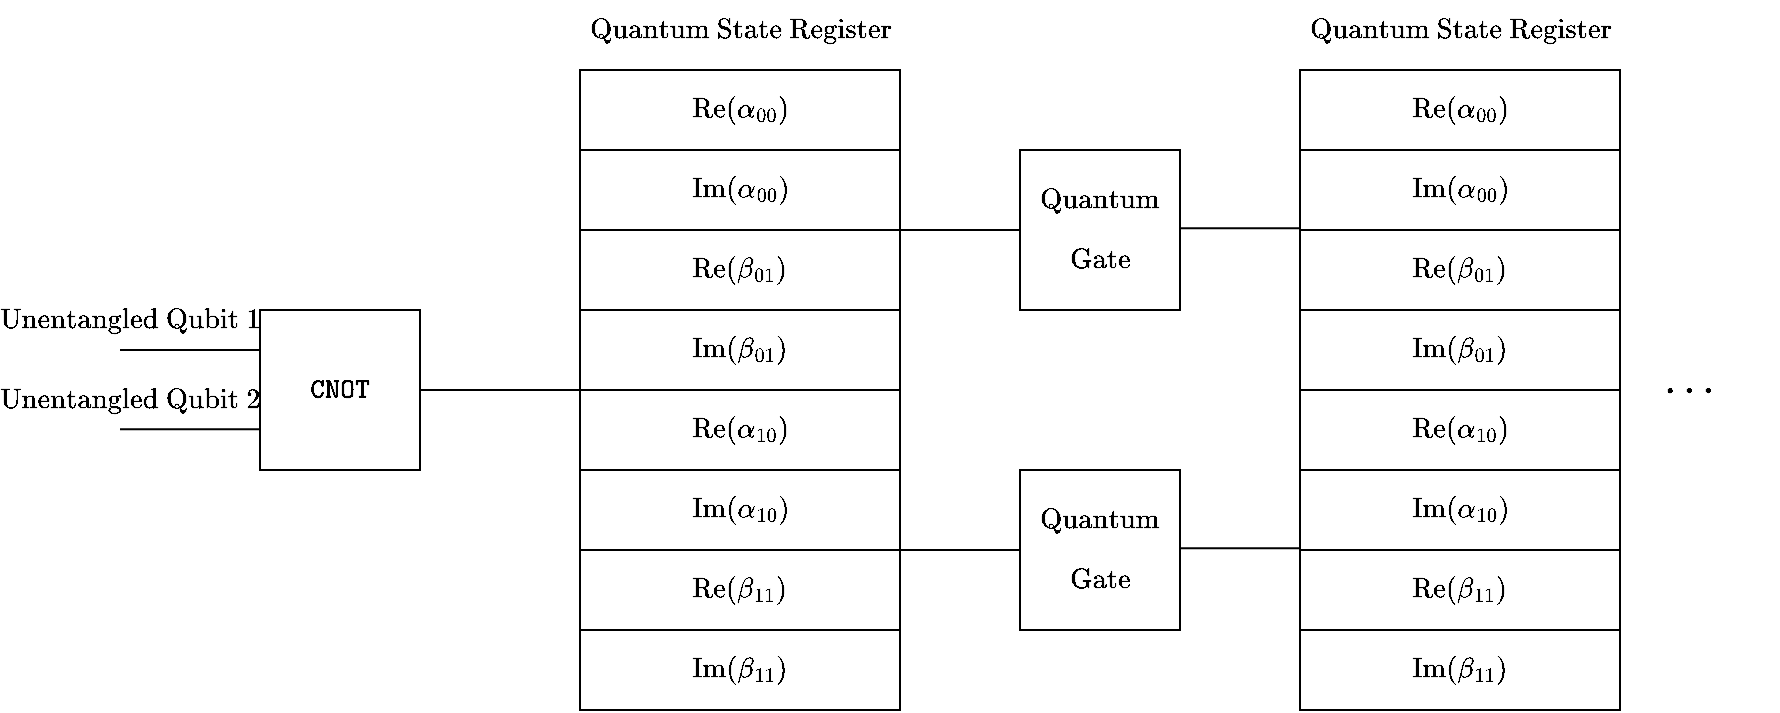 <mxfile version="24.7.17">
  <diagram name="Page-1" id="jZ0LxyZV7y2Rt8qekWQ8">
    <mxGraphModel dx="1195" dy="703" grid="1" gridSize="10" guides="1" tooltips="1" connect="1" arrows="1" fold="1" page="1" pageScale="1" pageWidth="1169" pageHeight="827" math="1" shadow="0">
      <root>
        <mxCell id="0" />
        <mxCell id="1" parent="0" />
        <mxCell id="7bcrf3msrehZK2Avg0mC-96" value="$$\text{Quantum State Register}$$" style="text;html=1;align=center;verticalAlign=middle;whiteSpace=wrap;rounded=0;" vertex="1" parent="1">
          <mxGeometry x="445" y="239" width="160" height="20" as="geometry" />
        </mxCell>
        <mxCell id="7bcrf3msrehZK2Avg0mC-137" style="edgeStyle=orthogonalEdgeStyle;rounded=0;orthogonalLoop=1;jettySize=auto;html=1;exitX=1;exitY=0.5;exitDx=0;exitDy=0;entryX=0;entryY=0;entryDx=0;entryDy=0;endArrow=none;endFill=0;" edge="1" parent="1" source="7bcrf3msrehZK2Avg0mC-104" target="7bcrf3msrehZK2Avg0mC-114">
          <mxGeometry relative="1" as="geometry">
            <Array as="points">
              <mxPoint x="425" y="429" />
              <mxPoint x="425" y="429" />
            </Array>
          </mxGeometry>
        </mxCell>
        <mxCell id="7bcrf3msrehZK2Avg0mC-104" value="$$\texttt{CNOT}$$" style="rounded=0;whiteSpace=wrap;html=1;" vertex="1" parent="1">
          <mxGeometry x="285" y="389" width="80" height="80" as="geometry" />
        </mxCell>
        <mxCell id="7bcrf3msrehZK2Avg0mC-105" value="" style="rounded=0;whiteSpace=wrap;html=1;" vertex="1" parent="1">
          <mxGeometry x="445" y="269" width="160" height="40" as="geometry" />
        </mxCell>
        <mxCell id="7bcrf3msrehZK2Avg0mC-106" value="$$\text{Re}(\alpha_{00})$$" style="text;html=1;align=center;verticalAlign=middle;whiteSpace=wrap;rounded=0;" vertex="1" parent="1">
          <mxGeometry x="445" y="269" width="160" height="40" as="geometry" />
        </mxCell>
        <mxCell id="7bcrf3msrehZK2Avg0mC-107" value="" style="rounded=0;whiteSpace=wrap;html=1;" vertex="1" parent="1">
          <mxGeometry x="445" y="309" width="160" height="40" as="geometry" />
        </mxCell>
        <mxCell id="7bcrf3msrehZK2Avg0mC-108" value="$$\text{Im}(\alpha_{00})$$" style="text;html=1;align=center;verticalAlign=middle;whiteSpace=wrap;rounded=0;" vertex="1" parent="1">
          <mxGeometry x="445" y="309" width="160" height="40" as="geometry" />
        </mxCell>
        <mxCell id="7bcrf3msrehZK2Avg0mC-109" value="" style="rounded=0;whiteSpace=wrap;html=1;" vertex="1" parent="1">
          <mxGeometry x="445" y="349" width="160" height="40" as="geometry" />
        </mxCell>
        <mxCell id="7bcrf3msrehZK2Avg0mC-110" value="$$\text{Re}(\beta_{01})$$" style="text;html=1;align=center;verticalAlign=middle;whiteSpace=wrap;rounded=0;" vertex="1" parent="1">
          <mxGeometry x="445" y="349" width="160" height="40" as="geometry" />
        </mxCell>
        <mxCell id="7bcrf3msrehZK2Avg0mC-111" value="" style="rounded=0;whiteSpace=wrap;html=1;" vertex="1" parent="1">
          <mxGeometry x="445" y="389" width="160" height="40" as="geometry" />
        </mxCell>
        <mxCell id="7bcrf3msrehZK2Avg0mC-112" value="$$\text{Im}(\beta_{01})$$" style="text;html=1;align=center;verticalAlign=middle;whiteSpace=wrap;rounded=0;" vertex="1" parent="1">
          <mxGeometry x="445" y="389" width="160" height="40" as="geometry" />
        </mxCell>
        <mxCell id="7bcrf3msrehZK2Avg0mC-113" value="" style="rounded=0;whiteSpace=wrap;html=1;" vertex="1" parent="1">
          <mxGeometry x="445" y="429" width="160" height="40" as="geometry" />
        </mxCell>
        <mxCell id="7bcrf3msrehZK2Avg0mC-114" value="$$\text{Re}(\alpha_{10})$$" style="text;html=1;align=center;verticalAlign=middle;whiteSpace=wrap;rounded=0;" vertex="1" parent="1">
          <mxGeometry x="445" y="429" width="160" height="40" as="geometry" />
        </mxCell>
        <mxCell id="7bcrf3msrehZK2Avg0mC-115" value="" style="rounded=0;whiteSpace=wrap;html=1;" vertex="1" parent="1">
          <mxGeometry x="445" y="469" width="160" height="40" as="geometry" />
        </mxCell>
        <mxCell id="7bcrf3msrehZK2Avg0mC-116" value="$$\text{Im}(\alpha_{10})$$" style="text;html=1;align=center;verticalAlign=middle;whiteSpace=wrap;rounded=0;" vertex="1" parent="1">
          <mxGeometry x="445" y="469" width="160" height="40" as="geometry" />
        </mxCell>
        <mxCell id="7bcrf3msrehZK2Avg0mC-117" value="" style="rounded=0;whiteSpace=wrap;html=1;" vertex="1" parent="1">
          <mxGeometry x="445" y="509" width="160" height="40" as="geometry" />
        </mxCell>
        <mxCell id="7bcrf3msrehZK2Avg0mC-118" value="$$\text{Re}(\beta_{11})$$" style="text;html=1;align=center;verticalAlign=middle;whiteSpace=wrap;rounded=0;" vertex="1" parent="1">
          <mxGeometry x="445" y="509" width="160" height="40" as="geometry" />
        </mxCell>
        <mxCell id="7bcrf3msrehZK2Avg0mC-119" value="" style="rounded=0;whiteSpace=wrap;html=1;" vertex="1" parent="1">
          <mxGeometry x="445" y="549" width="160" height="40" as="geometry" />
        </mxCell>
        <mxCell id="7bcrf3msrehZK2Avg0mC-120" value="$$\text{Im}(\beta_{11})$$" style="text;html=1;align=center;verticalAlign=middle;whiteSpace=wrap;rounded=0;" vertex="1" parent="1">
          <mxGeometry x="445" y="549" width="160" height="40" as="geometry" />
        </mxCell>
        <mxCell id="7bcrf3msrehZK2Avg0mC-121" value="" style="rounded=0;whiteSpace=wrap;html=1;" vertex="1" parent="1">
          <mxGeometry x="805" y="269" width="160" height="40" as="geometry" />
        </mxCell>
        <mxCell id="7bcrf3msrehZK2Avg0mC-122" value="$$\text{Re}(\alpha_{00})$$" style="text;html=1;align=center;verticalAlign=middle;whiteSpace=wrap;rounded=0;" vertex="1" parent="1">
          <mxGeometry x="805" y="269" width="160" height="40" as="geometry" />
        </mxCell>
        <mxCell id="7bcrf3msrehZK2Avg0mC-123" value="" style="rounded=0;whiteSpace=wrap;html=1;" vertex="1" parent="1">
          <mxGeometry x="805" y="309" width="160" height="40" as="geometry" />
        </mxCell>
        <mxCell id="7bcrf3msrehZK2Avg0mC-124" value="$$\text{Im}(\alpha_{00})$$" style="text;html=1;align=center;verticalAlign=middle;whiteSpace=wrap;rounded=0;" vertex="1" parent="1">
          <mxGeometry x="805" y="309" width="160" height="40" as="geometry" />
        </mxCell>
        <mxCell id="7bcrf3msrehZK2Avg0mC-125" value="" style="rounded=0;whiteSpace=wrap;html=1;" vertex="1" parent="1">
          <mxGeometry x="805" y="349" width="160" height="40" as="geometry" />
        </mxCell>
        <mxCell id="7bcrf3msrehZK2Avg0mC-126" value="$$\text{Re}(\beta_{01})$$" style="text;html=1;align=center;verticalAlign=middle;whiteSpace=wrap;rounded=0;" vertex="1" parent="1">
          <mxGeometry x="805" y="349" width="160" height="40" as="geometry" />
        </mxCell>
        <mxCell id="7bcrf3msrehZK2Avg0mC-127" value="" style="rounded=0;whiteSpace=wrap;html=1;" vertex="1" parent="1">
          <mxGeometry x="805" y="389" width="160" height="40" as="geometry" />
        </mxCell>
        <mxCell id="7bcrf3msrehZK2Avg0mC-128" value="$$\text{Im}(\beta_{01})$$" style="text;html=1;align=center;verticalAlign=middle;whiteSpace=wrap;rounded=0;" vertex="1" parent="1">
          <mxGeometry x="805" y="389" width="160" height="40" as="geometry" />
        </mxCell>
        <mxCell id="7bcrf3msrehZK2Avg0mC-129" value="" style="rounded=0;whiteSpace=wrap;html=1;" vertex="1" parent="1">
          <mxGeometry x="805" y="429" width="160" height="40" as="geometry" />
        </mxCell>
        <mxCell id="7bcrf3msrehZK2Avg0mC-130" value="$$\text{Re}(\alpha_{10})$$" style="text;html=1;align=center;verticalAlign=middle;whiteSpace=wrap;rounded=0;" vertex="1" parent="1">
          <mxGeometry x="805" y="429" width="160" height="40" as="geometry" />
        </mxCell>
        <mxCell id="7bcrf3msrehZK2Avg0mC-131" value="" style="rounded=0;whiteSpace=wrap;html=1;" vertex="1" parent="1">
          <mxGeometry x="805" y="469" width="160" height="40" as="geometry" />
        </mxCell>
        <mxCell id="7bcrf3msrehZK2Avg0mC-132" value="$$\text{Im}(\alpha_{10})$$" style="text;html=1;align=center;verticalAlign=middle;whiteSpace=wrap;rounded=0;" vertex="1" parent="1">
          <mxGeometry x="805" y="469" width="160" height="40" as="geometry" />
        </mxCell>
        <mxCell id="7bcrf3msrehZK2Avg0mC-133" value="" style="rounded=0;whiteSpace=wrap;html=1;" vertex="1" parent="1">
          <mxGeometry x="805" y="509" width="160" height="40" as="geometry" />
        </mxCell>
        <mxCell id="7bcrf3msrehZK2Avg0mC-134" value="$$\text{Re}(\beta_{11})$$" style="text;html=1;align=center;verticalAlign=middle;whiteSpace=wrap;rounded=0;" vertex="1" parent="1">
          <mxGeometry x="805" y="509" width="160" height="40" as="geometry" />
        </mxCell>
        <mxCell id="7bcrf3msrehZK2Avg0mC-135" value="" style="rounded=0;whiteSpace=wrap;html=1;" vertex="1" parent="1">
          <mxGeometry x="805" y="549" width="160" height="40" as="geometry" />
        </mxCell>
        <mxCell id="7bcrf3msrehZK2Avg0mC-136" value="$$\text{Im}(\beta_{11})$$" style="text;html=1;align=center;verticalAlign=middle;whiteSpace=wrap;rounded=0;" vertex="1" parent="1">
          <mxGeometry x="805" y="549" width="160" height="40" as="geometry" />
        </mxCell>
        <mxCell id="7bcrf3msrehZK2Avg0mC-140" value="" style="rounded=0;whiteSpace=wrap;html=1;" vertex="1" parent="1">
          <mxGeometry x="665" y="309" width="80" height="80" as="geometry" />
        </mxCell>
        <mxCell id="7bcrf3msrehZK2Avg0mC-141" value="$$\text{Quantum}$$" style="text;html=1;align=center;verticalAlign=middle;whiteSpace=wrap;rounded=0;" vertex="1" parent="1">
          <mxGeometry x="665" y="319" width="80" height="30" as="geometry" />
        </mxCell>
        <mxCell id="7bcrf3msrehZK2Avg0mC-142" value="$$\text{Gate}$$" style="text;html=1;align=center;verticalAlign=middle;whiteSpace=wrap;rounded=0;" vertex="1" parent="1">
          <mxGeometry x="665" y="349" width="80" height="30" as="geometry" />
        </mxCell>
        <mxCell id="7bcrf3msrehZK2Avg0mC-146" value="" style="endArrow=none;html=1;rounded=0;exitX=1;exitY=0;exitDx=0;exitDy=0;entryX=0;entryY=1;entryDx=0;entryDy=0;" edge="1" parent="1" source="7bcrf3msrehZK2Avg0mC-110" target="7bcrf3msrehZK2Avg0mC-141">
          <mxGeometry width="50" height="50" relative="1" as="geometry">
            <mxPoint x="665" y="319" as="sourcePoint" />
            <mxPoint x="715" y="269" as="targetPoint" />
          </mxGeometry>
        </mxCell>
        <mxCell id="7bcrf3msrehZK2Avg0mC-147" value="" style="endArrow=none;html=1;rounded=0;exitX=1;exitY=0;exitDx=0;exitDy=0;entryX=0;entryY=1;entryDx=0;entryDy=0;" edge="1" parent="1">
          <mxGeometry width="50" height="50" relative="1" as="geometry">
            <mxPoint x="745" y="348.17" as="sourcePoint" />
            <mxPoint x="805" y="348.17" as="targetPoint" />
          </mxGeometry>
        </mxCell>
        <mxCell id="7bcrf3msrehZK2Avg0mC-148" value="" style="rounded=0;whiteSpace=wrap;html=1;" vertex="1" parent="1">
          <mxGeometry x="665" y="469" width="80" height="80" as="geometry" />
        </mxCell>
        <mxCell id="7bcrf3msrehZK2Avg0mC-149" value="$$\text{Quantum}$$" style="text;html=1;align=center;verticalAlign=middle;whiteSpace=wrap;rounded=0;" vertex="1" parent="1">
          <mxGeometry x="665" y="479" width="80" height="30" as="geometry" />
        </mxCell>
        <mxCell id="7bcrf3msrehZK2Avg0mC-150" value="$$\text{Gate}$$" style="text;html=1;align=center;verticalAlign=middle;whiteSpace=wrap;rounded=0;" vertex="1" parent="1">
          <mxGeometry x="665" y="509" width="80" height="30" as="geometry" />
        </mxCell>
        <mxCell id="7bcrf3msrehZK2Avg0mC-151" value="" style="endArrow=none;html=1;rounded=0;exitX=1;exitY=0;exitDx=0;exitDy=0;entryX=0;entryY=1;entryDx=0;entryDy=0;" edge="1" parent="1" target="7bcrf3msrehZK2Avg0mC-149">
          <mxGeometry width="50" height="50" relative="1" as="geometry">
            <mxPoint x="605" y="509" as="sourcePoint" />
            <mxPoint x="715" y="429" as="targetPoint" />
          </mxGeometry>
        </mxCell>
        <mxCell id="7bcrf3msrehZK2Avg0mC-152" value="" style="endArrow=none;html=1;rounded=0;exitX=1;exitY=0;exitDx=0;exitDy=0;entryX=0;entryY=1;entryDx=0;entryDy=0;" edge="1" parent="1">
          <mxGeometry width="50" height="50" relative="1" as="geometry">
            <mxPoint x="745" y="508.17" as="sourcePoint" />
            <mxPoint x="805" y="508.17" as="targetPoint" />
          </mxGeometry>
        </mxCell>
        <mxCell id="7bcrf3msrehZK2Avg0mC-153" value="&lt;font style=&quot;font-size: 18px;&quot;&gt;$$\cdots$$&lt;/font&gt;" style="text;html=1;align=center;verticalAlign=middle;whiteSpace=wrap;rounded=0;" vertex="1" parent="1">
          <mxGeometry x="985" y="414" width="30" height="30" as="geometry" />
        </mxCell>
        <mxCell id="7bcrf3msrehZK2Avg0mC-155" value="" style="endArrow=none;html=1;rounded=0;entryX=0;entryY=0.25;entryDx=0;entryDy=0;" edge="1" parent="1" target="7bcrf3msrehZK2Avg0mC-104">
          <mxGeometry width="50" height="50" relative="1" as="geometry">
            <mxPoint x="215" y="409" as="sourcePoint" />
            <mxPoint x="225" y="404" as="targetPoint" />
          </mxGeometry>
        </mxCell>
        <mxCell id="7bcrf3msrehZK2Avg0mC-156" value="" style="endArrow=none;html=1;rounded=0;entryX=0;entryY=0.25;entryDx=0;entryDy=0;" edge="1" parent="1">
          <mxGeometry width="50" height="50" relative="1" as="geometry">
            <mxPoint x="215" y="448.58" as="sourcePoint" />
            <mxPoint x="285" y="448.58" as="targetPoint" />
          </mxGeometry>
        </mxCell>
        <mxCell id="7bcrf3msrehZK2Avg0mC-157" value="$$\text{Unentangled Qubit 1}$$" style="text;html=1;align=center;verticalAlign=middle;whiteSpace=wrap;rounded=0;" vertex="1" parent="1">
          <mxGeometry x="155" y="379" width="130" height="30" as="geometry" />
        </mxCell>
        <mxCell id="7bcrf3msrehZK2Avg0mC-158" value="$$\text{Unentangled Qubit 2}$$" style="text;html=1;align=center;verticalAlign=middle;whiteSpace=wrap;rounded=0;" vertex="1" parent="1">
          <mxGeometry x="155" y="419" width="130" height="30" as="geometry" />
        </mxCell>
        <mxCell id="7bcrf3msrehZK2Avg0mC-159" value="$$\text{Quantum State Register}$$" style="text;html=1;align=center;verticalAlign=middle;whiteSpace=wrap;rounded=0;" vertex="1" parent="1">
          <mxGeometry x="805" y="239" width="160" height="20" as="geometry" />
        </mxCell>
      </root>
    </mxGraphModel>
  </diagram>
</mxfile>
